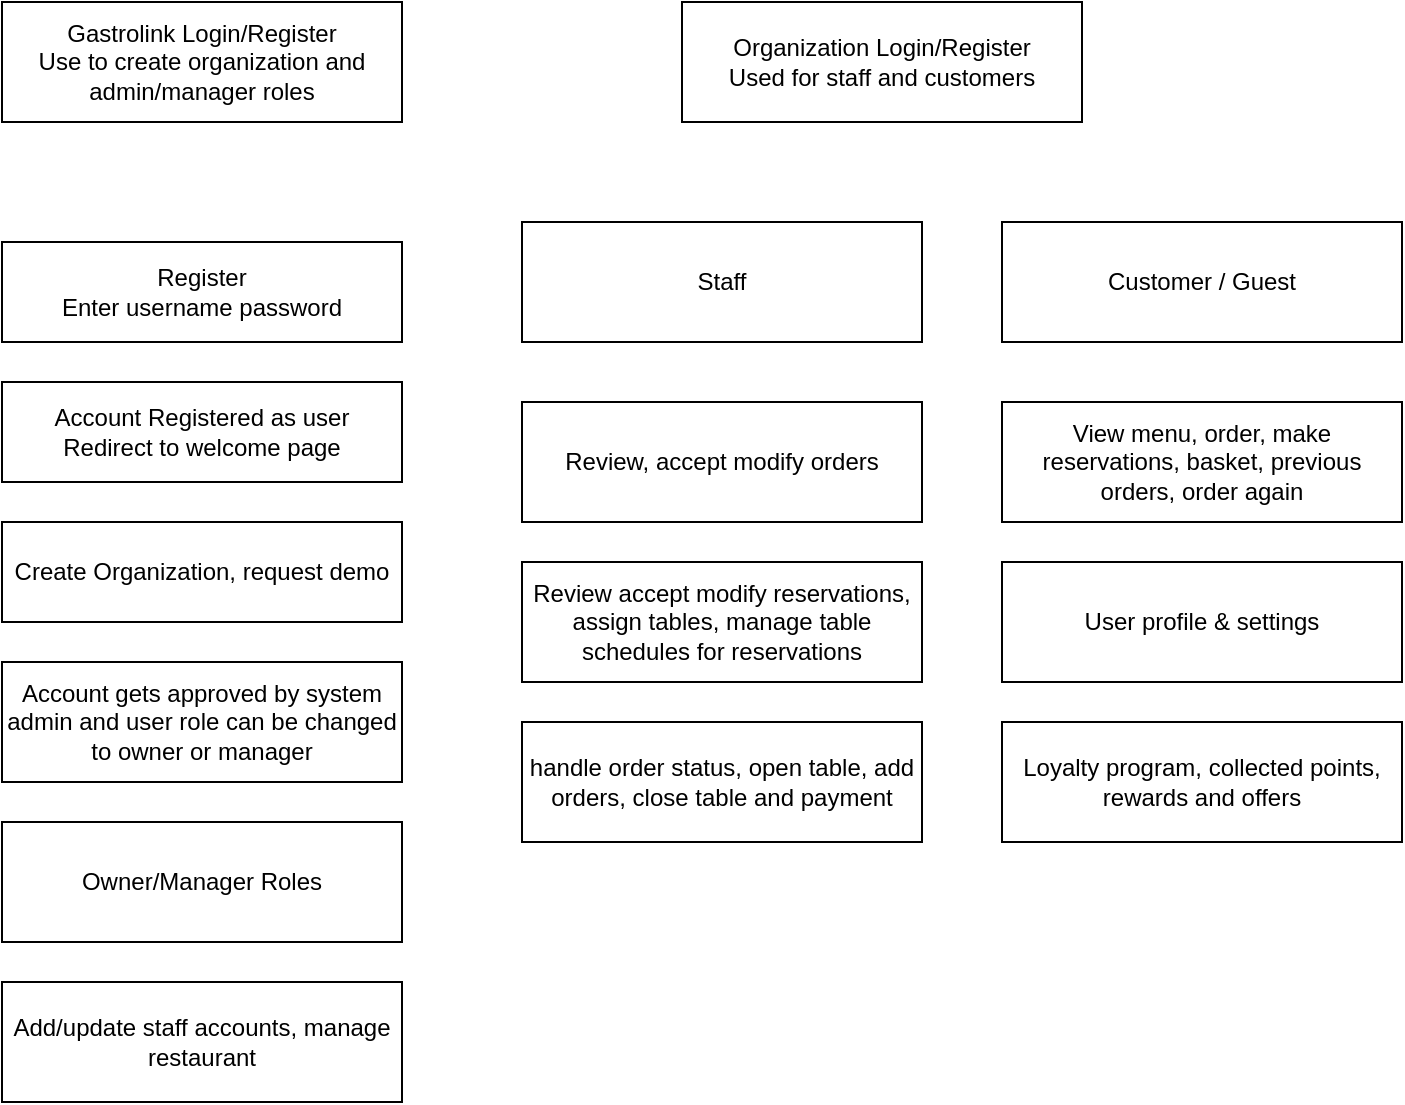 <mxfile version="26.2.12">
  <diagram name="Page-1" id="A8_u68RfL2LV3q6IgXbs">
    <mxGraphModel dx="978" dy="672" grid="1" gridSize="10" guides="1" tooltips="1" connect="1" arrows="1" fold="1" page="1" pageScale="1" pageWidth="827" pageHeight="1169" math="0" shadow="0">
      <root>
        <mxCell id="0" />
        <mxCell id="1" parent="0" />
        <mxCell id="0DXgp-dB58mlAcGDl0mQ-1" value="Register&lt;div&gt;Enter username password&lt;/div&gt;" style="rounded=0;whiteSpace=wrap;html=1;" parent="1" vertex="1">
          <mxGeometry x="40" y="230" width="200" height="50" as="geometry" />
        </mxCell>
        <mxCell id="0DXgp-dB58mlAcGDl0mQ-2" value="Account Registered as user&lt;div&gt;Redirect to welcome page&lt;/div&gt;" style="rounded=0;whiteSpace=wrap;html=1;" parent="1" vertex="1">
          <mxGeometry x="40" y="300" width="200" height="50" as="geometry" />
        </mxCell>
        <mxCell id="0DXgp-dB58mlAcGDl0mQ-3" value="&lt;div&gt;Create Organization, request demo&lt;/div&gt;" style="rounded=0;whiteSpace=wrap;html=1;" parent="1" vertex="1">
          <mxGeometry x="40" y="370" width="200" height="50" as="geometry" />
        </mxCell>
        <mxCell id="0DXgp-dB58mlAcGDl0mQ-4" value="&lt;div&gt;Account gets approved by system admin and user role can be changed to owner or manager&lt;/div&gt;" style="rounded=0;whiteSpace=wrap;html=1;" parent="1" vertex="1">
          <mxGeometry x="40" y="440" width="200" height="60" as="geometry" />
        </mxCell>
        <mxCell id="0DXgp-dB58mlAcGDl0mQ-5" value="&lt;div&gt;Owner/Manager Roles&lt;/div&gt;" style="rounded=0;whiteSpace=wrap;html=1;" parent="1" vertex="1">
          <mxGeometry x="40" y="520" width="200" height="60" as="geometry" />
        </mxCell>
        <mxCell id="0DXgp-dB58mlAcGDl0mQ-6" value="&lt;div&gt;Add/update staff accounts, manage restaurant&lt;/div&gt;" style="rounded=0;whiteSpace=wrap;html=1;" parent="1" vertex="1">
          <mxGeometry x="40" y="600" width="200" height="60" as="geometry" />
        </mxCell>
        <mxCell id="0DXgp-dB58mlAcGDl0mQ-7" value="&lt;div&gt;Gastrolink Login/Register&lt;/div&gt;&lt;div&gt;Use to create organization and admin/manager roles&lt;/div&gt;" style="rounded=0;whiteSpace=wrap;html=1;" parent="1" vertex="1">
          <mxGeometry x="40" y="110" width="200" height="60" as="geometry" />
        </mxCell>
        <mxCell id="0DXgp-dB58mlAcGDl0mQ-8" value="&lt;div&gt;Organization Login/Register&lt;/div&gt;&lt;div&gt;Used for staff and customers&lt;/div&gt;" style="rounded=0;whiteSpace=wrap;html=1;" parent="1" vertex="1">
          <mxGeometry x="380" y="110" width="200" height="60" as="geometry" />
        </mxCell>
        <mxCell id="l8z0GSqfQcjcgcWUfK5j-1" value="&lt;div&gt;Customer / Guest&lt;/div&gt;" style="rounded=0;whiteSpace=wrap;html=1;" vertex="1" parent="1">
          <mxGeometry x="540" y="220" width="200" height="60" as="geometry" />
        </mxCell>
        <mxCell id="l8z0GSqfQcjcgcWUfK5j-2" value="View menu, order, make reservations, basket, previous orders, order again" style="rounded=0;whiteSpace=wrap;html=1;" vertex="1" parent="1">
          <mxGeometry x="540" y="310" width="200" height="60" as="geometry" />
        </mxCell>
        <mxCell id="l8z0GSqfQcjcgcWUfK5j-3" value="User profile &amp;amp; settings&lt;span style=&quot;caret-color: rgba(0, 0, 0, 0); color: rgba(0, 0, 0, 0); font-family: monospace; font-size: 0px; text-align: start; white-space: nowrap;&quot;&gt;%3CmxGraphModel%3E%3Croot%3E%3CmxCell%20id%3D%220%22%2F%3E%3CmxCell%20id%3D%221%22%20parent%3D%220%22%2F%3E%3CmxCell%20id%3D%222%22%20value%3D%22View%20menu%2C%20order%2C%20make%20reservations%2C%20basket%2C%20previous%20orders%2C%20order%20again%22%20style%3D%22rounded%3D0%3BwhiteSpace%3Dwrap%3Bhtml%3D1%3B%22%20vertex%3D%221%22%20parent%3D%221%22%3E%3CmxGeometry%20x%3D%22590%22%20y%3D%22330%22%20width%3D%22200%22%20height%3D%2260%22%20as%3D%22geometry%22%2F%3E%3C%2FmxCell%3E%3C%2Froot%3E%3C%2FmxGraphModel%3E&lt;/span&gt;" style="rounded=0;whiteSpace=wrap;html=1;" vertex="1" parent="1">
          <mxGeometry x="540" y="390" width="200" height="60" as="geometry" />
        </mxCell>
        <mxCell id="l8z0GSqfQcjcgcWUfK5j-4" value="Loyalty program, collected points, rewards and offers" style="rounded=0;whiteSpace=wrap;html=1;" vertex="1" parent="1">
          <mxGeometry x="540" y="470" width="200" height="60" as="geometry" />
        </mxCell>
        <mxCell id="l8z0GSqfQcjcgcWUfK5j-5" value="Staff" style="rounded=0;whiteSpace=wrap;html=1;" vertex="1" parent="1">
          <mxGeometry x="300" y="220" width="200" height="60" as="geometry" />
        </mxCell>
        <mxCell id="l8z0GSqfQcjcgcWUfK5j-6" value="Review, accept modify orders" style="rounded=0;whiteSpace=wrap;html=1;" vertex="1" parent="1">
          <mxGeometry x="300" y="310" width="200" height="60" as="geometry" />
        </mxCell>
        <mxCell id="l8z0GSqfQcjcgcWUfK5j-7" value="Review accept modify reservations, assign tables, manage table schedules for reservations" style="rounded=0;whiteSpace=wrap;html=1;" vertex="1" parent="1">
          <mxGeometry x="300" y="390" width="200" height="60" as="geometry" />
        </mxCell>
        <mxCell id="l8z0GSqfQcjcgcWUfK5j-8" value="handle order status, open table, add orders, close table and payment" style="rounded=0;whiteSpace=wrap;html=1;" vertex="1" parent="1">
          <mxGeometry x="300" y="470" width="200" height="60" as="geometry" />
        </mxCell>
      </root>
    </mxGraphModel>
  </diagram>
</mxfile>
